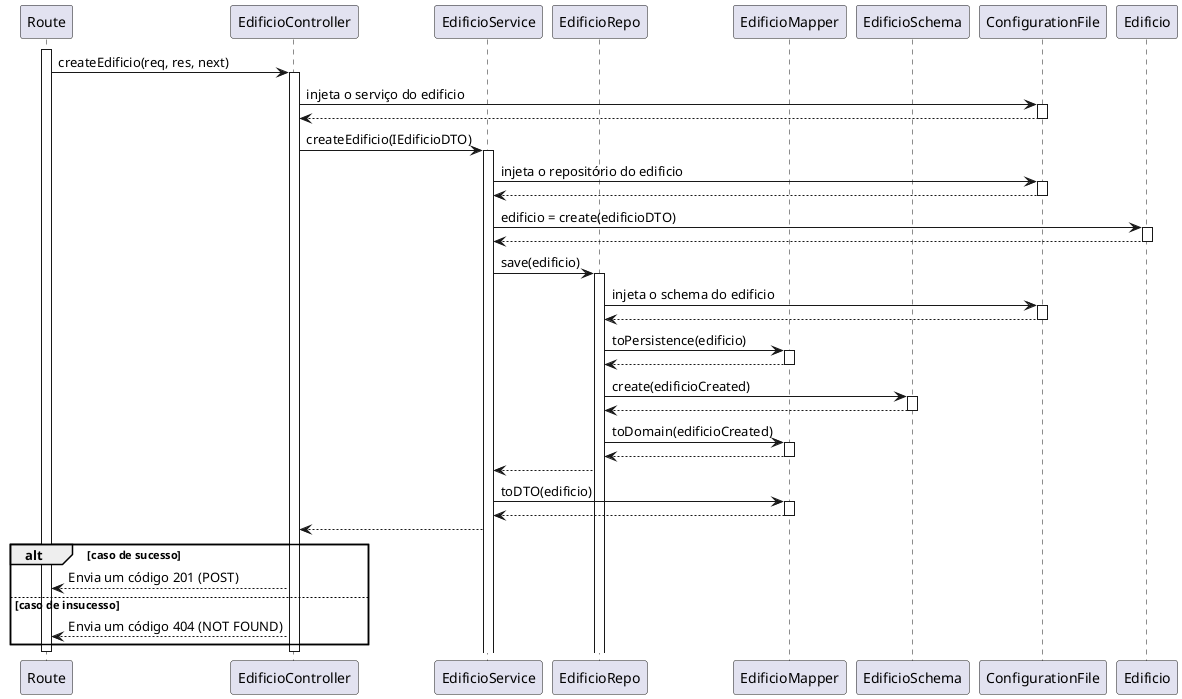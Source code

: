 @startuml sd

participant Route as route
participant EdificioController as ctrl
participant EdificioService as svc
participant EdificioRepo as repo
participant EdificioMapper as mapper
participant EdificioSchema as schema
participant ConfigurationFile as conf
participant Edificio as model

activate route
route -> ctrl : createEdificio(req, res, next)
activate ctrl
ctrl -> conf : injeta o serviço do edificio
activate conf
conf --> ctrl
deactivate conf
ctrl -> svc : createEdificio(IEdificioDTO)
activate svc
svc -> conf : injeta o repositório do edificio
activate conf
conf --> svc
deactivate conf
svc -> model : edificio = create(edificioDTO)
activate model
model --> svc
deactivate model
svc -> repo : save(edificio)
activate repo
repo -> conf : injeta o schema do edificio
activate conf
conf --> repo
deactivate conf
repo -> mapper : toPersistence(edificio)
activate mapper
mapper --> repo
deactivate mapper
repo -> schema : create(edificioCreated)
activate schema 
schema --> repo
deactivate schema
repo -> mapper : toDomain(edificioCreated)
activate mapper
mapper --> repo
deactivate mapper
repo --> svc
svc -> mapper : toDTO(edificio)
activate mapper
mapper --> svc
deactivate mapper
svc --> ctrl
alt caso de sucesso
    ctrl --> route : Envia um código 201 (POST)
else caso de insucesso
    ctrl --> route : Envia um código 404 (NOT FOUND)
end
deactivate ctrl 
deactivate route

@enduml